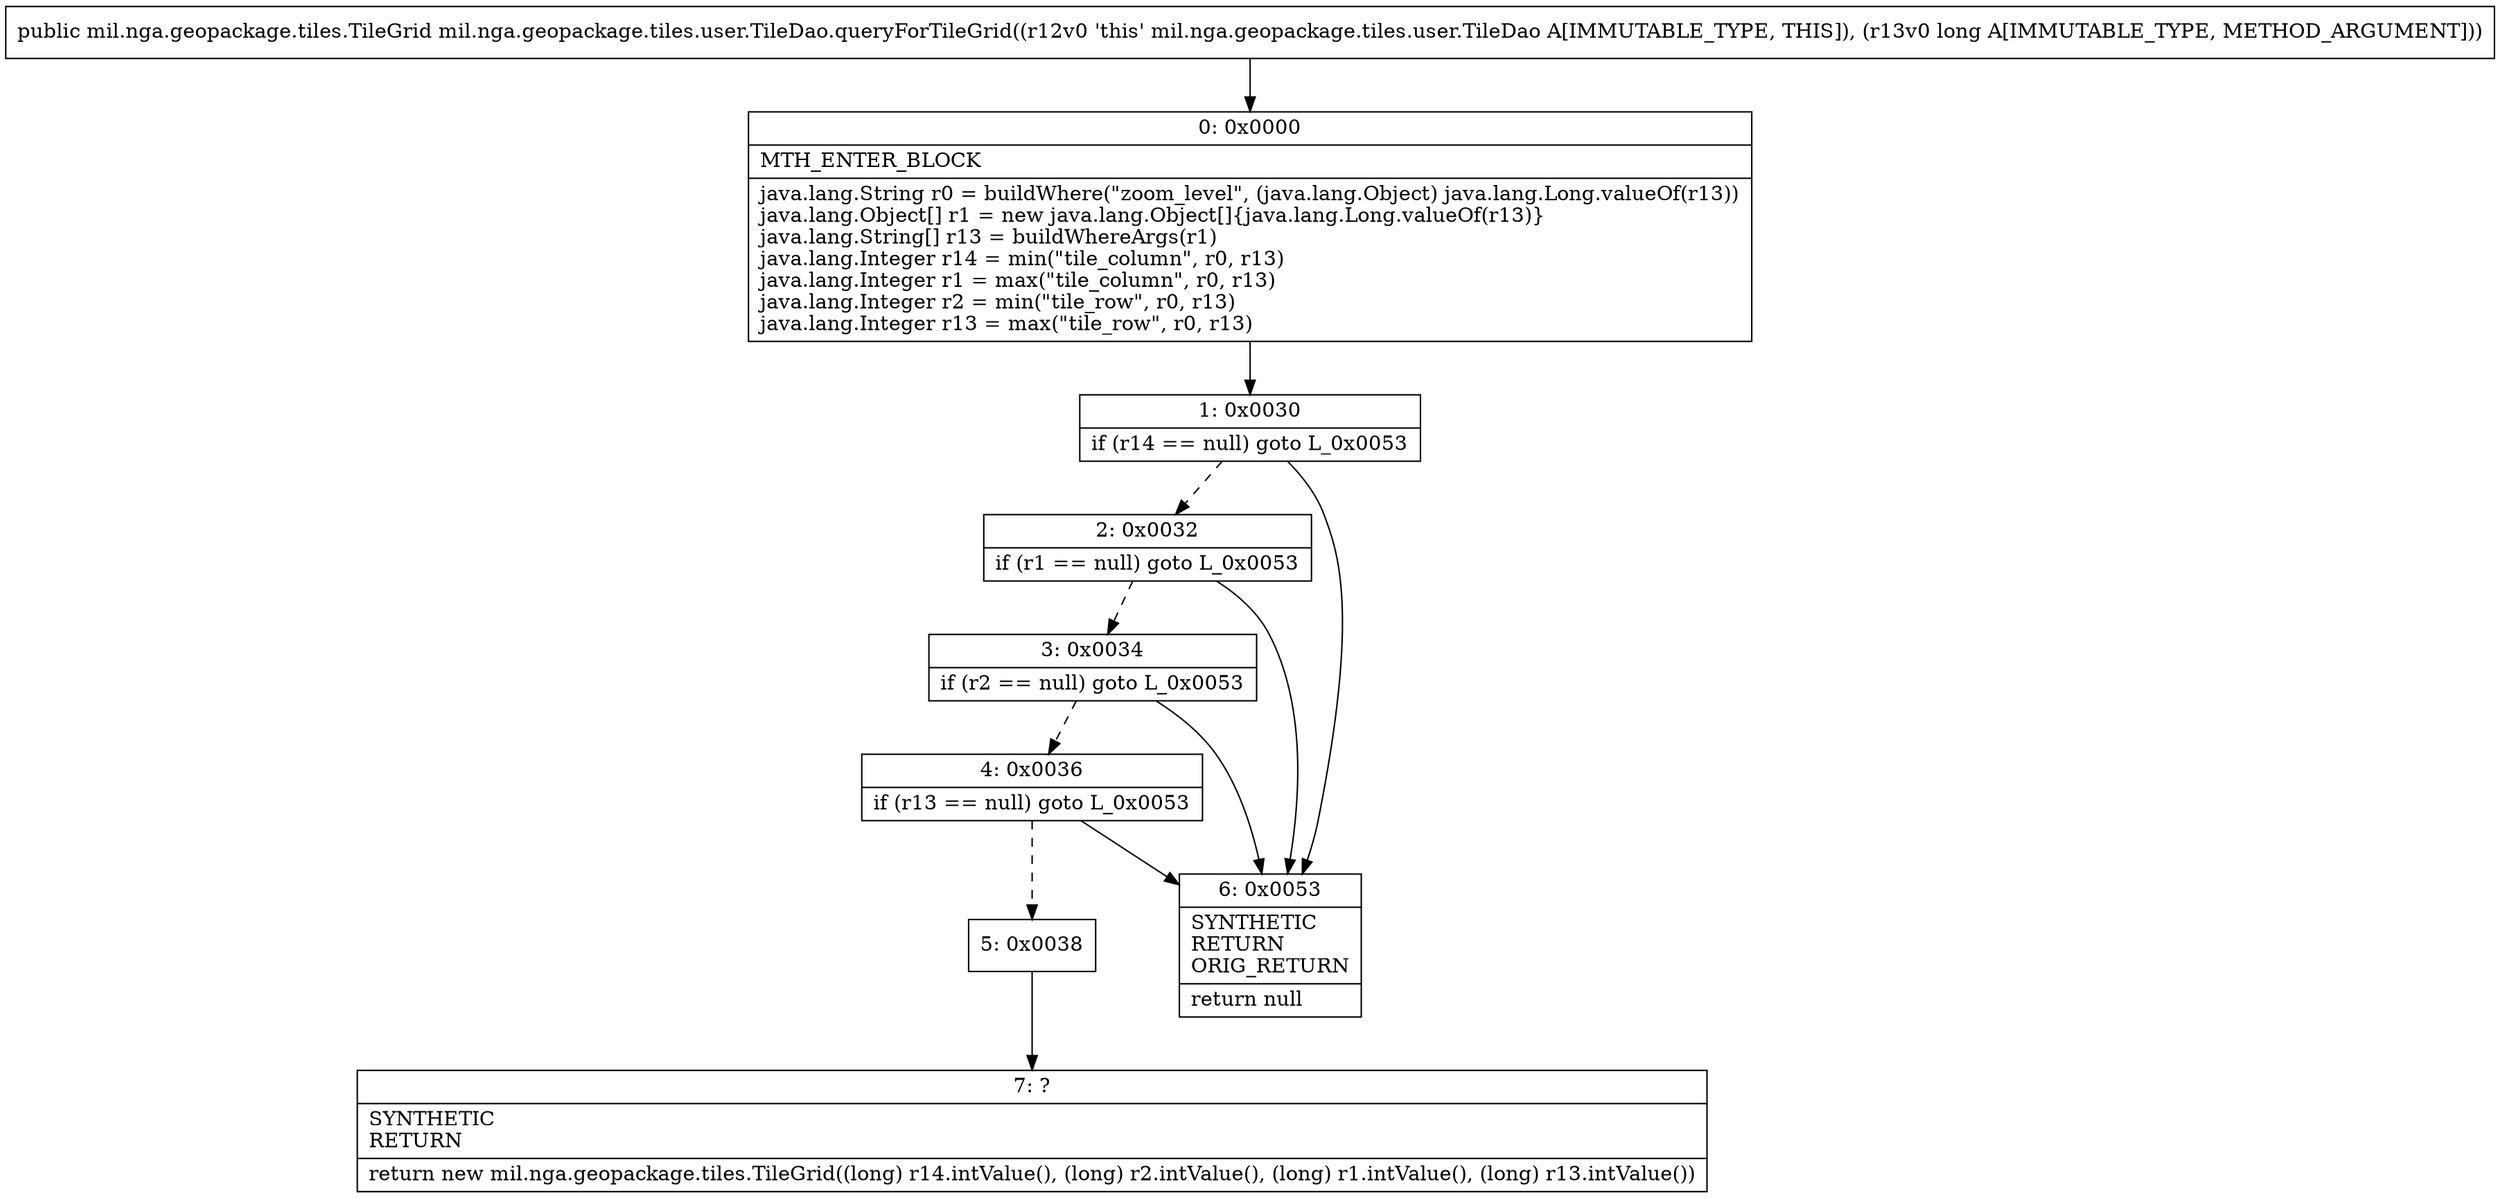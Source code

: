 digraph "CFG formil.nga.geopackage.tiles.user.TileDao.queryForTileGrid(J)Lmil\/nga\/geopackage\/tiles\/TileGrid;" {
Node_0 [shape=record,label="{0\:\ 0x0000|MTH_ENTER_BLOCK\l|java.lang.String r0 = buildWhere(\"zoom_level\", (java.lang.Object) java.lang.Long.valueOf(r13))\ljava.lang.Object[] r1 = new java.lang.Object[]\{java.lang.Long.valueOf(r13)\}\ljava.lang.String[] r13 = buildWhereArgs(r1)\ljava.lang.Integer r14 = min(\"tile_column\", r0, r13)\ljava.lang.Integer r1 = max(\"tile_column\", r0, r13)\ljava.lang.Integer r2 = min(\"tile_row\", r0, r13)\ljava.lang.Integer r13 = max(\"tile_row\", r0, r13)\l}"];
Node_1 [shape=record,label="{1\:\ 0x0030|if (r14 == null) goto L_0x0053\l}"];
Node_2 [shape=record,label="{2\:\ 0x0032|if (r1 == null) goto L_0x0053\l}"];
Node_3 [shape=record,label="{3\:\ 0x0034|if (r2 == null) goto L_0x0053\l}"];
Node_4 [shape=record,label="{4\:\ 0x0036|if (r13 == null) goto L_0x0053\l}"];
Node_5 [shape=record,label="{5\:\ 0x0038}"];
Node_6 [shape=record,label="{6\:\ 0x0053|SYNTHETIC\lRETURN\lORIG_RETURN\l|return null\l}"];
Node_7 [shape=record,label="{7\:\ ?|SYNTHETIC\lRETURN\l|return new mil.nga.geopackage.tiles.TileGrid((long) r14.intValue(), (long) r2.intValue(), (long) r1.intValue(), (long) r13.intValue())\l}"];
MethodNode[shape=record,label="{public mil.nga.geopackage.tiles.TileGrid mil.nga.geopackage.tiles.user.TileDao.queryForTileGrid((r12v0 'this' mil.nga.geopackage.tiles.user.TileDao A[IMMUTABLE_TYPE, THIS]), (r13v0 long A[IMMUTABLE_TYPE, METHOD_ARGUMENT])) }"];
MethodNode -> Node_0;
Node_0 -> Node_1;
Node_1 -> Node_2[style=dashed];
Node_1 -> Node_6;
Node_2 -> Node_3[style=dashed];
Node_2 -> Node_6;
Node_3 -> Node_4[style=dashed];
Node_3 -> Node_6;
Node_4 -> Node_5[style=dashed];
Node_4 -> Node_6;
Node_5 -> Node_7;
}

